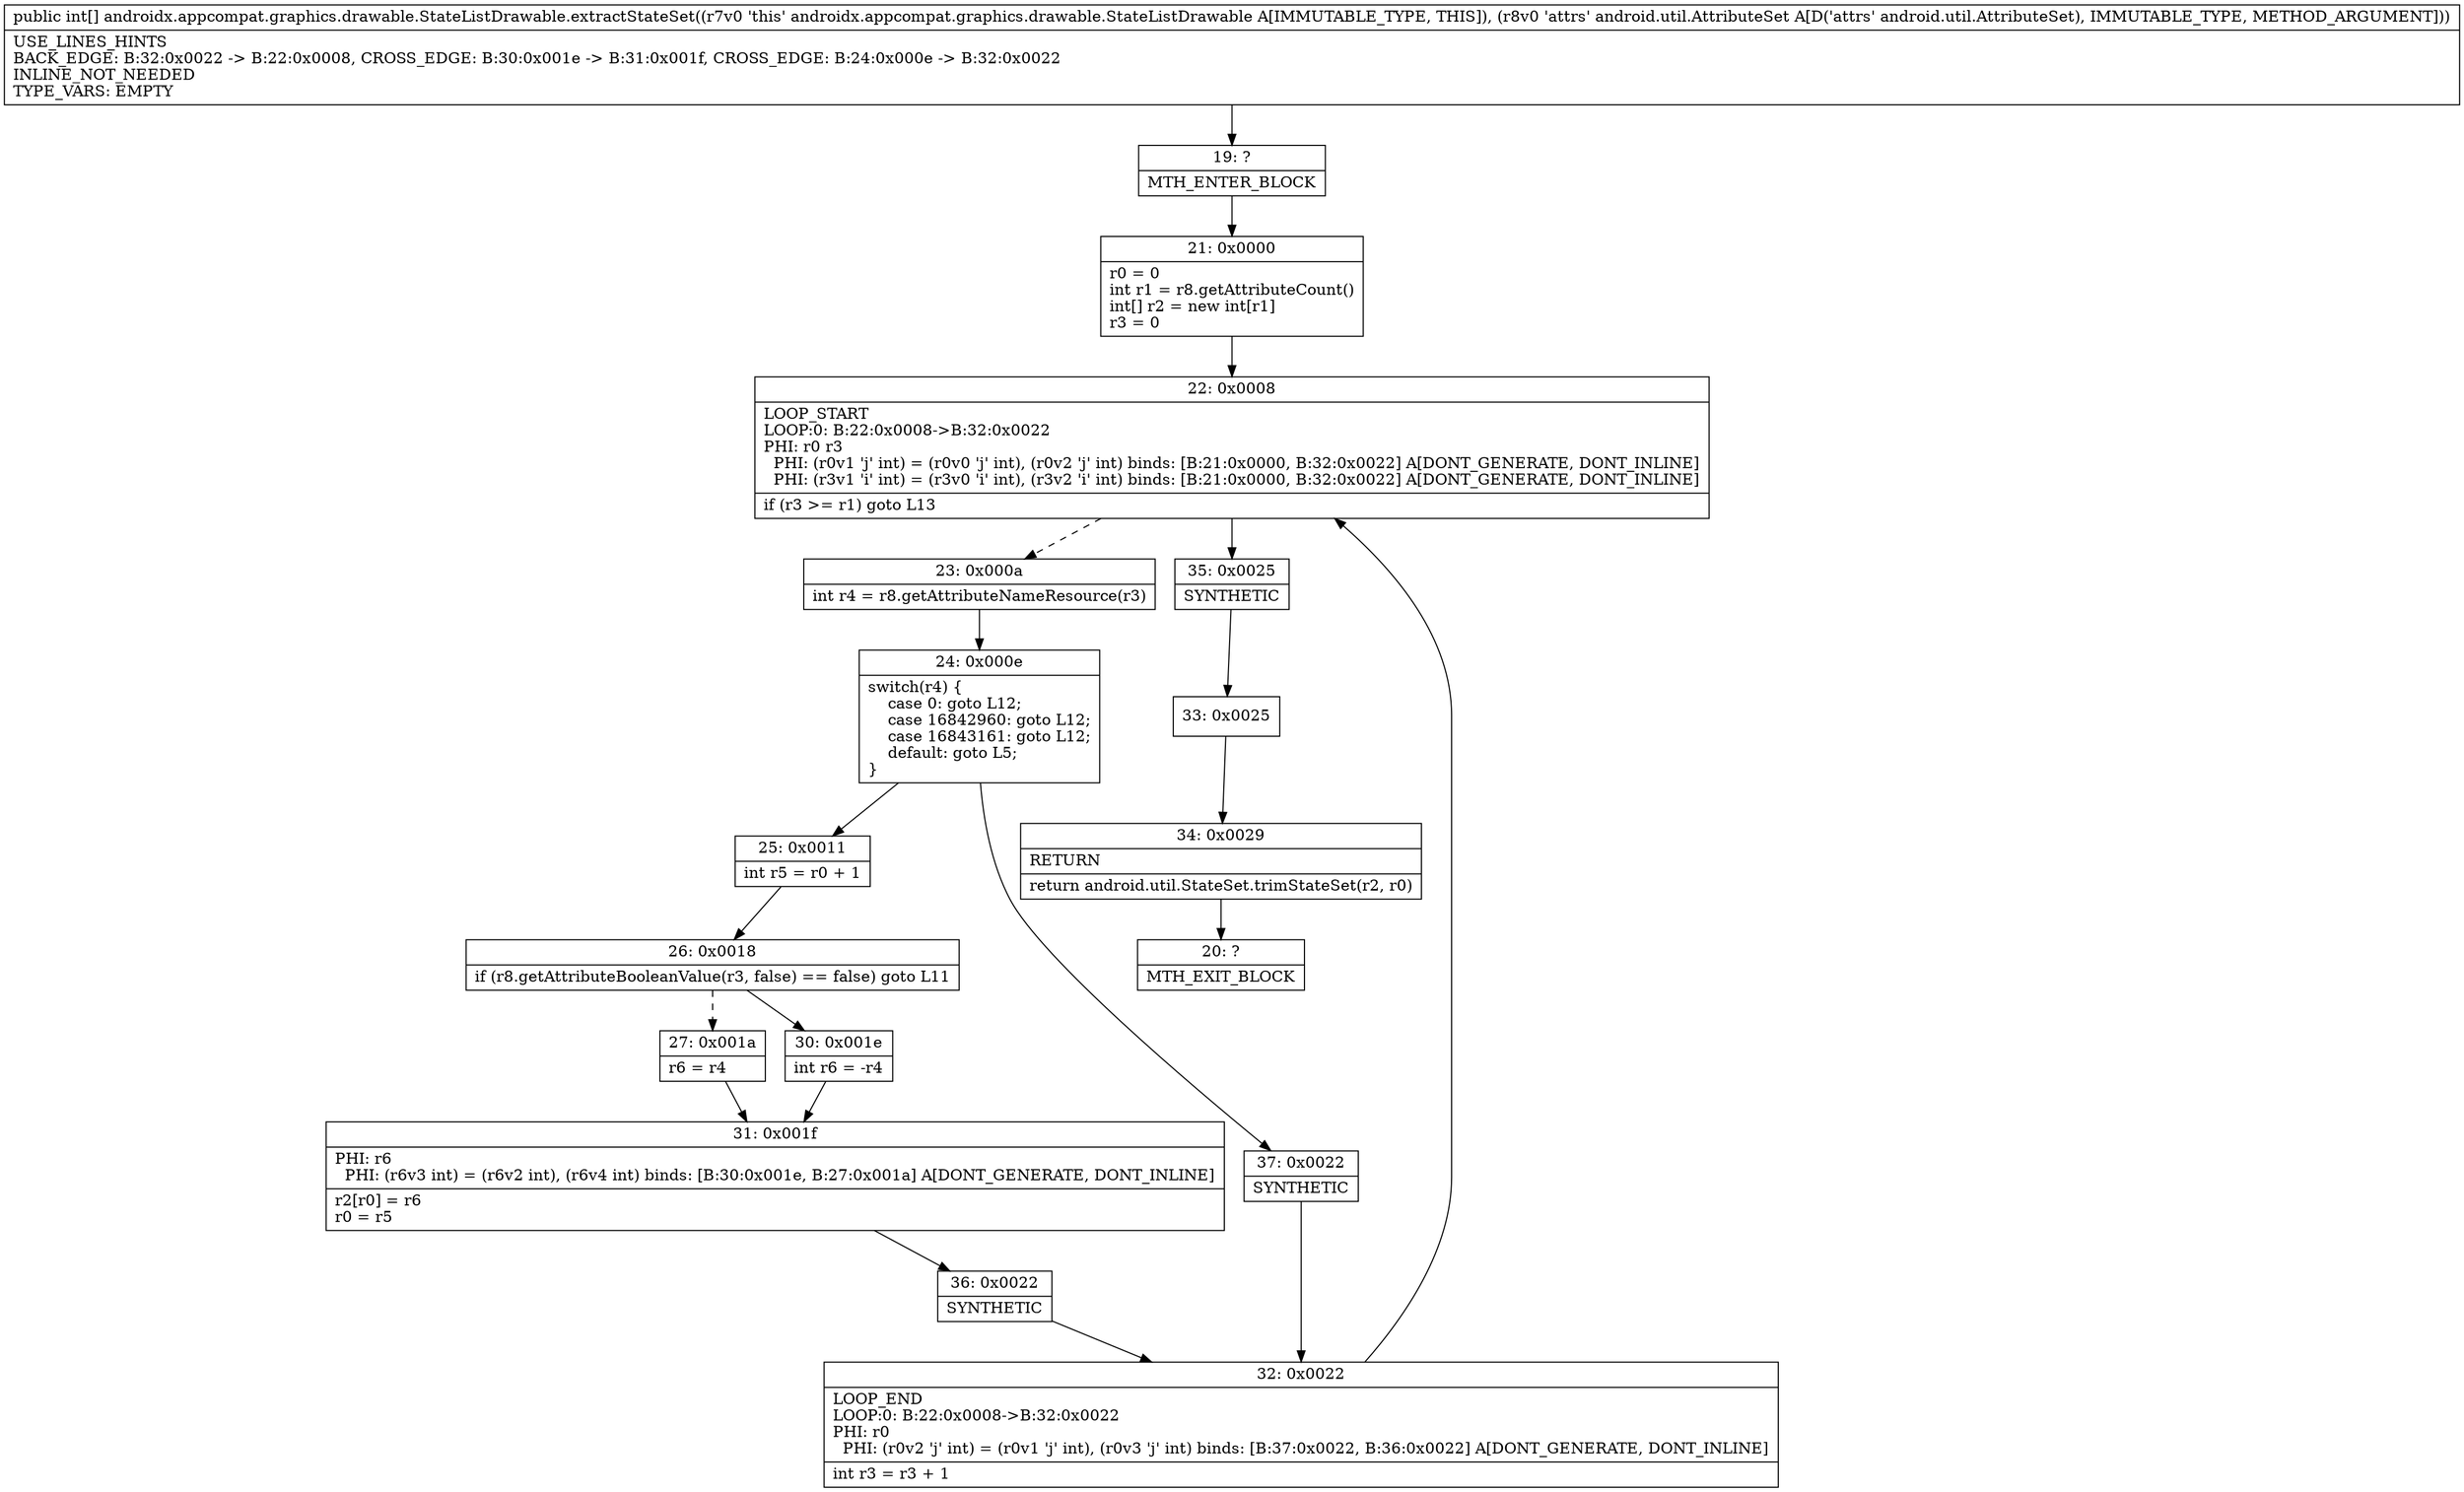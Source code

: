 digraph "CFG forandroidx.appcompat.graphics.drawable.StateListDrawable.extractStateSet(Landroid\/util\/AttributeSet;)[I" {
Node_19 [shape=record,label="{19\:\ ?|MTH_ENTER_BLOCK\l}"];
Node_21 [shape=record,label="{21\:\ 0x0000|r0 = 0\lint r1 = r8.getAttributeCount()\lint[] r2 = new int[r1]\lr3 = 0\l}"];
Node_22 [shape=record,label="{22\:\ 0x0008|LOOP_START\lLOOP:0: B:22:0x0008\-\>B:32:0x0022\lPHI: r0 r3 \l  PHI: (r0v1 'j' int) = (r0v0 'j' int), (r0v2 'j' int) binds: [B:21:0x0000, B:32:0x0022] A[DONT_GENERATE, DONT_INLINE]\l  PHI: (r3v1 'i' int) = (r3v0 'i' int), (r3v2 'i' int) binds: [B:21:0x0000, B:32:0x0022] A[DONT_GENERATE, DONT_INLINE]\l|if (r3 \>= r1) goto L13\l}"];
Node_23 [shape=record,label="{23\:\ 0x000a|int r4 = r8.getAttributeNameResource(r3)\l}"];
Node_24 [shape=record,label="{24\:\ 0x000e|switch(r4) \{\l    case 0: goto L12;\l    case 16842960: goto L12;\l    case 16843161: goto L12;\l    default: goto L5;\l\}\l}"];
Node_25 [shape=record,label="{25\:\ 0x0011|int r5 = r0 + 1\l}"];
Node_26 [shape=record,label="{26\:\ 0x0018|if (r8.getAttributeBooleanValue(r3, false) == false) goto L11\l}"];
Node_27 [shape=record,label="{27\:\ 0x001a|r6 = r4\l}"];
Node_31 [shape=record,label="{31\:\ 0x001f|PHI: r6 \l  PHI: (r6v3 int) = (r6v2 int), (r6v4 int) binds: [B:30:0x001e, B:27:0x001a] A[DONT_GENERATE, DONT_INLINE]\l|r2[r0] = r6\lr0 = r5\l}"];
Node_36 [shape=record,label="{36\:\ 0x0022|SYNTHETIC\l}"];
Node_32 [shape=record,label="{32\:\ 0x0022|LOOP_END\lLOOP:0: B:22:0x0008\-\>B:32:0x0022\lPHI: r0 \l  PHI: (r0v2 'j' int) = (r0v1 'j' int), (r0v3 'j' int) binds: [B:37:0x0022, B:36:0x0022] A[DONT_GENERATE, DONT_INLINE]\l|int r3 = r3 + 1\l}"];
Node_30 [shape=record,label="{30\:\ 0x001e|int r6 = \-r4\l}"];
Node_37 [shape=record,label="{37\:\ 0x0022|SYNTHETIC\l}"];
Node_35 [shape=record,label="{35\:\ 0x0025|SYNTHETIC\l}"];
Node_33 [shape=record,label="{33\:\ 0x0025}"];
Node_34 [shape=record,label="{34\:\ 0x0029|RETURN\l|return android.util.StateSet.trimStateSet(r2, r0)\l}"];
Node_20 [shape=record,label="{20\:\ ?|MTH_EXIT_BLOCK\l}"];
MethodNode[shape=record,label="{public int[] androidx.appcompat.graphics.drawable.StateListDrawable.extractStateSet((r7v0 'this' androidx.appcompat.graphics.drawable.StateListDrawable A[IMMUTABLE_TYPE, THIS]), (r8v0 'attrs' android.util.AttributeSet A[D('attrs' android.util.AttributeSet), IMMUTABLE_TYPE, METHOD_ARGUMENT]))  | USE_LINES_HINTS\lBACK_EDGE: B:32:0x0022 \-\> B:22:0x0008, CROSS_EDGE: B:30:0x001e \-\> B:31:0x001f, CROSS_EDGE: B:24:0x000e \-\> B:32:0x0022\lINLINE_NOT_NEEDED\lTYPE_VARS: EMPTY\l}"];
MethodNode -> Node_19;Node_19 -> Node_21;
Node_21 -> Node_22;
Node_22 -> Node_23[style=dashed];
Node_22 -> Node_35;
Node_23 -> Node_24;
Node_24 -> Node_25;
Node_24 -> Node_37;
Node_25 -> Node_26;
Node_26 -> Node_27[style=dashed];
Node_26 -> Node_30;
Node_27 -> Node_31;
Node_31 -> Node_36;
Node_36 -> Node_32;
Node_32 -> Node_22;
Node_30 -> Node_31;
Node_37 -> Node_32;
Node_35 -> Node_33;
Node_33 -> Node_34;
Node_34 -> Node_20;
}

